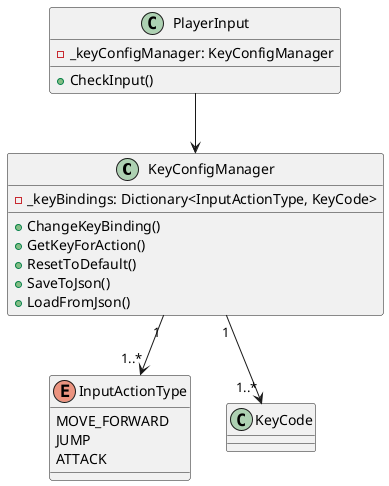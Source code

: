 @startuml KeyBindingArchitecture

class KeyConfigManager {
    -_keyBindings: Dictionary<InputActionType, KeyCode>
    +ChangeKeyBinding()
    +GetKeyForAction()
    +ResetToDefault()
    +SaveToJson()
    +LoadFromJson()
}

enum InputActionType {
    MOVE_FORWARD
    JUMP
    ATTACK
}

class PlayerInput {
    -_keyConfigManager: KeyConfigManager
    +CheckInput()
}

KeyConfigManager "1" --> "1..*" InputActionType
KeyConfigManager "1" --> "1..*" KeyCode
PlayerInput --> KeyConfigManager

@enduml